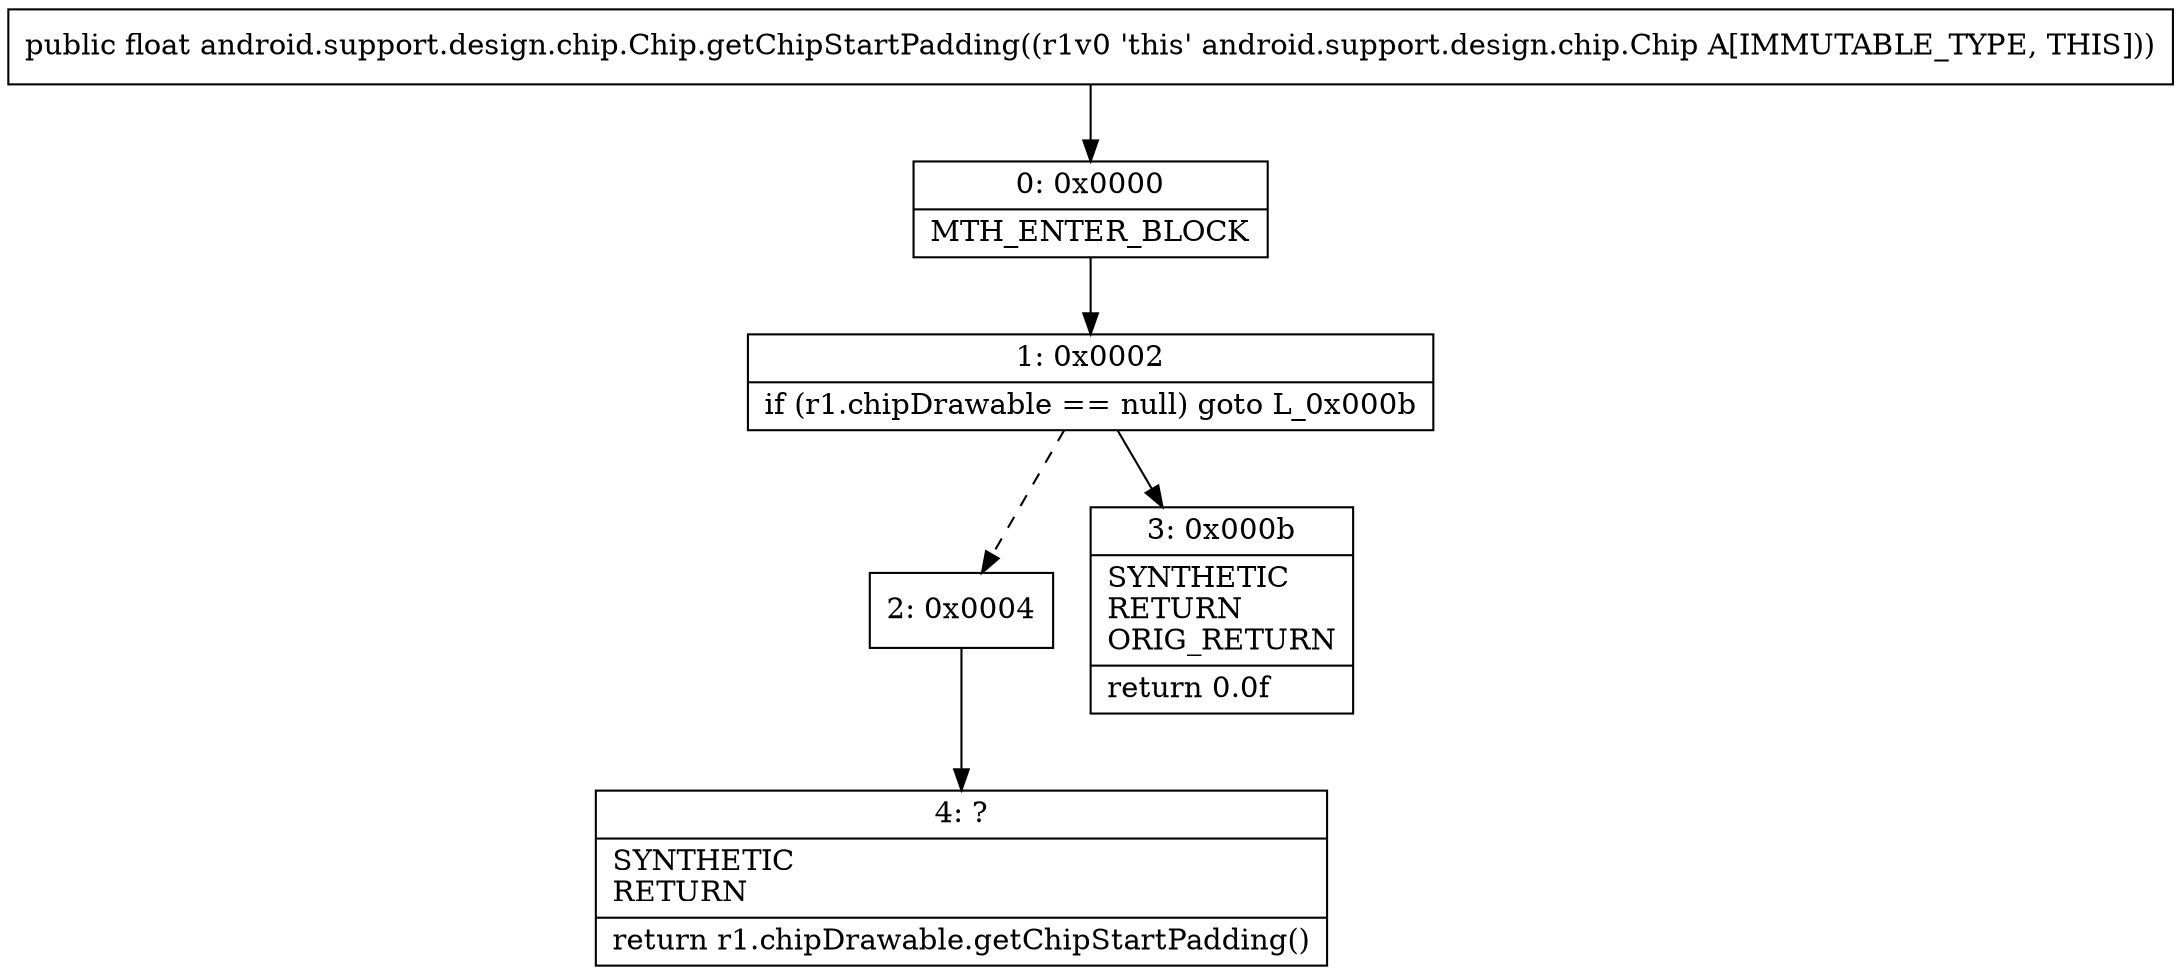 digraph "CFG forandroid.support.design.chip.Chip.getChipStartPadding()F" {
Node_0 [shape=record,label="{0\:\ 0x0000|MTH_ENTER_BLOCK\l}"];
Node_1 [shape=record,label="{1\:\ 0x0002|if (r1.chipDrawable == null) goto L_0x000b\l}"];
Node_2 [shape=record,label="{2\:\ 0x0004}"];
Node_3 [shape=record,label="{3\:\ 0x000b|SYNTHETIC\lRETURN\lORIG_RETURN\l|return 0.0f\l}"];
Node_4 [shape=record,label="{4\:\ ?|SYNTHETIC\lRETURN\l|return r1.chipDrawable.getChipStartPadding()\l}"];
MethodNode[shape=record,label="{public float android.support.design.chip.Chip.getChipStartPadding((r1v0 'this' android.support.design.chip.Chip A[IMMUTABLE_TYPE, THIS])) }"];
MethodNode -> Node_0;
Node_0 -> Node_1;
Node_1 -> Node_2[style=dashed];
Node_1 -> Node_3;
Node_2 -> Node_4;
}

